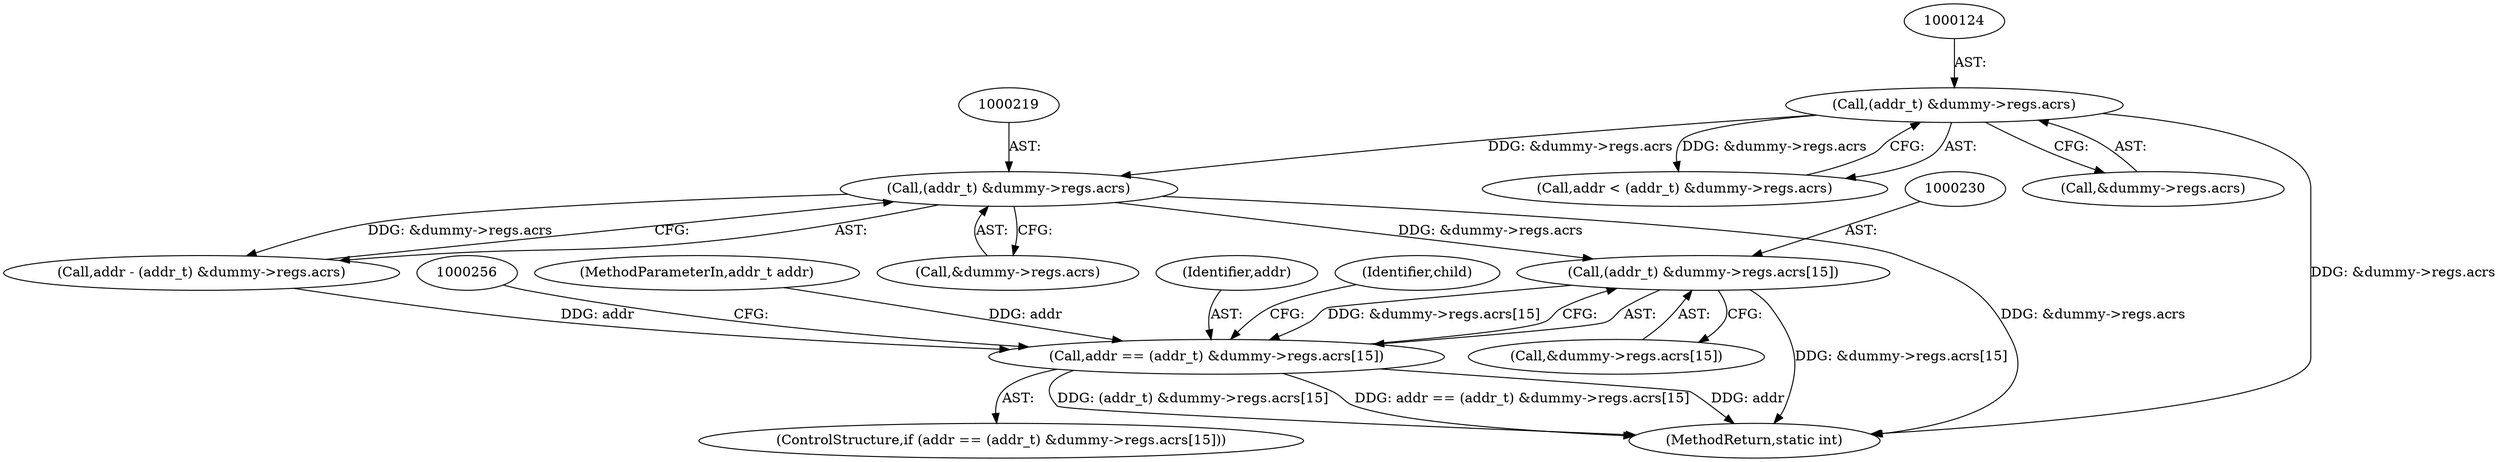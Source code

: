 digraph "0_linux_dab6cf55f81a6e16b8147aed9a843e1691dcd318@array" {
"1000229" [label="(Call,(addr_t) &dummy->regs.acrs[15])"];
"1000218" [label="(Call,(addr_t) &dummy->regs.acrs)"];
"1000123" [label="(Call,(addr_t) &dummy->regs.acrs)"];
"1000227" [label="(Call,addr == (addr_t) &dummy->regs.acrs[15])"];
"1000121" [label="(Call,addr < (addr_t) &dummy->regs.acrs)"];
"1000404" [label="(MethodReturn,static int)"];
"1000123" [label="(Call,(addr_t) &dummy->regs.acrs)"];
"1000231" [label="(Call,&dummy->regs.acrs[15])"];
"1000243" [label="(Identifier,child)"];
"1000112" [label="(MethodParameterIn,addr_t addr)"];
"1000218" [label="(Call,(addr_t) &dummy->regs.acrs)"];
"1000228" [label="(Identifier,addr)"];
"1000227" [label="(Call,addr == (addr_t) &dummy->regs.acrs[15])"];
"1000125" [label="(Call,&dummy->regs.acrs)"];
"1000216" [label="(Call,addr - (addr_t) &dummy->regs.acrs)"];
"1000220" [label="(Call,&dummy->regs.acrs)"];
"1000226" [label="(ControlStructure,if (addr == (addr_t) &dummy->regs.acrs[15]))"];
"1000229" [label="(Call,(addr_t) &dummy->regs.acrs[15])"];
"1000229" -> "1000227"  [label="AST: "];
"1000229" -> "1000231"  [label="CFG: "];
"1000230" -> "1000229"  [label="AST: "];
"1000231" -> "1000229"  [label="AST: "];
"1000227" -> "1000229"  [label="CFG: "];
"1000229" -> "1000404"  [label="DDG: &dummy->regs.acrs[15]"];
"1000229" -> "1000227"  [label="DDG: &dummy->regs.acrs[15]"];
"1000218" -> "1000229"  [label="DDG: &dummy->regs.acrs"];
"1000218" -> "1000216"  [label="AST: "];
"1000218" -> "1000220"  [label="CFG: "];
"1000219" -> "1000218"  [label="AST: "];
"1000220" -> "1000218"  [label="AST: "];
"1000216" -> "1000218"  [label="CFG: "];
"1000218" -> "1000404"  [label="DDG: &dummy->regs.acrs"];
"1000218" -> "1000216"  [label="DDG: &dummy->regs.acrs"];
"1000123" -> "1000218"  [label="DDG: &dummy->regs.acrs"];
"1000123" -> "1000121"  [label="AST: "];
"1000123" -> "1000125"  [label="CFG: "];
"1000124" -> "1000123"  [label="AST: "];
"1000125" -> "1000123"  [label="AST: "];
"1000121" -> "1000123"  [label="CFG: "];
"1000123" -> "1000404"  [label="DDG: &dummy->regs.acrs"];
"1000123" -> "1000121"  [label="DDG: &dummy->regs.acrs"];
"1000227" -> "1000226"  [label="AST: "];
"1000228" -> "1000227"  [label="AST: "];
"1000243" -> "1000227"  [label="CFG: "];
"1000256" -> "1000227"  [label="CFG: "];
"1000227" -> "1000404"  [label="DDG: addr == (addr_t) &dummy->regs.acrs[15]"];
"1000227" -> "1000404"  [label="DDG: addr"];
"1000227" -> "1000404"  [label="DDG: (addr_t) &dummy->regs.acrs[15]"];
"1000216" -> "1000227"  [label="DDG: addr"];
"1000112" -> "1000227"  [label="DDG: addr"];
}
